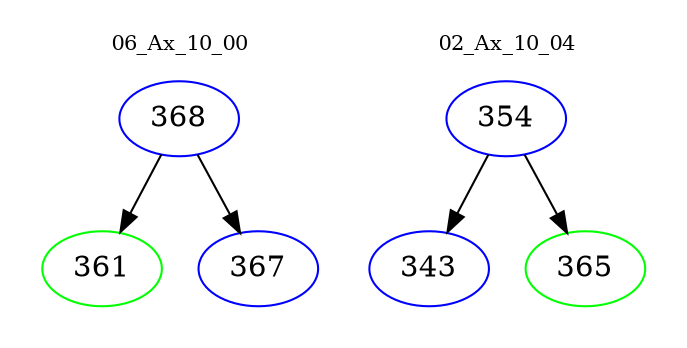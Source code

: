 digraph{
subgraph cluster_0 {
color = white
label = "06_Ax_10_00";
fontsize=10;
T0_368 [label="368", color="blue"]
T0_368 -> T0_361 [color="black"]
T0_361 [label="361", color="green"]
T0_368 -> T0_367 [color="black"]
T0_367 [label="367", color="blue"]
}
subgraph cluster_1 {
color = white
label = "02_Ax_10_04";
fontsize=10;
T1_354 [label="354", color="blue"]
T1_354 -> T1_343 [color="black"]
T1_343 [label="343", color="blue"]
T1_354 -> T1_365 [color="black"]
T1_365 [label="365", color="green"]
}
}
